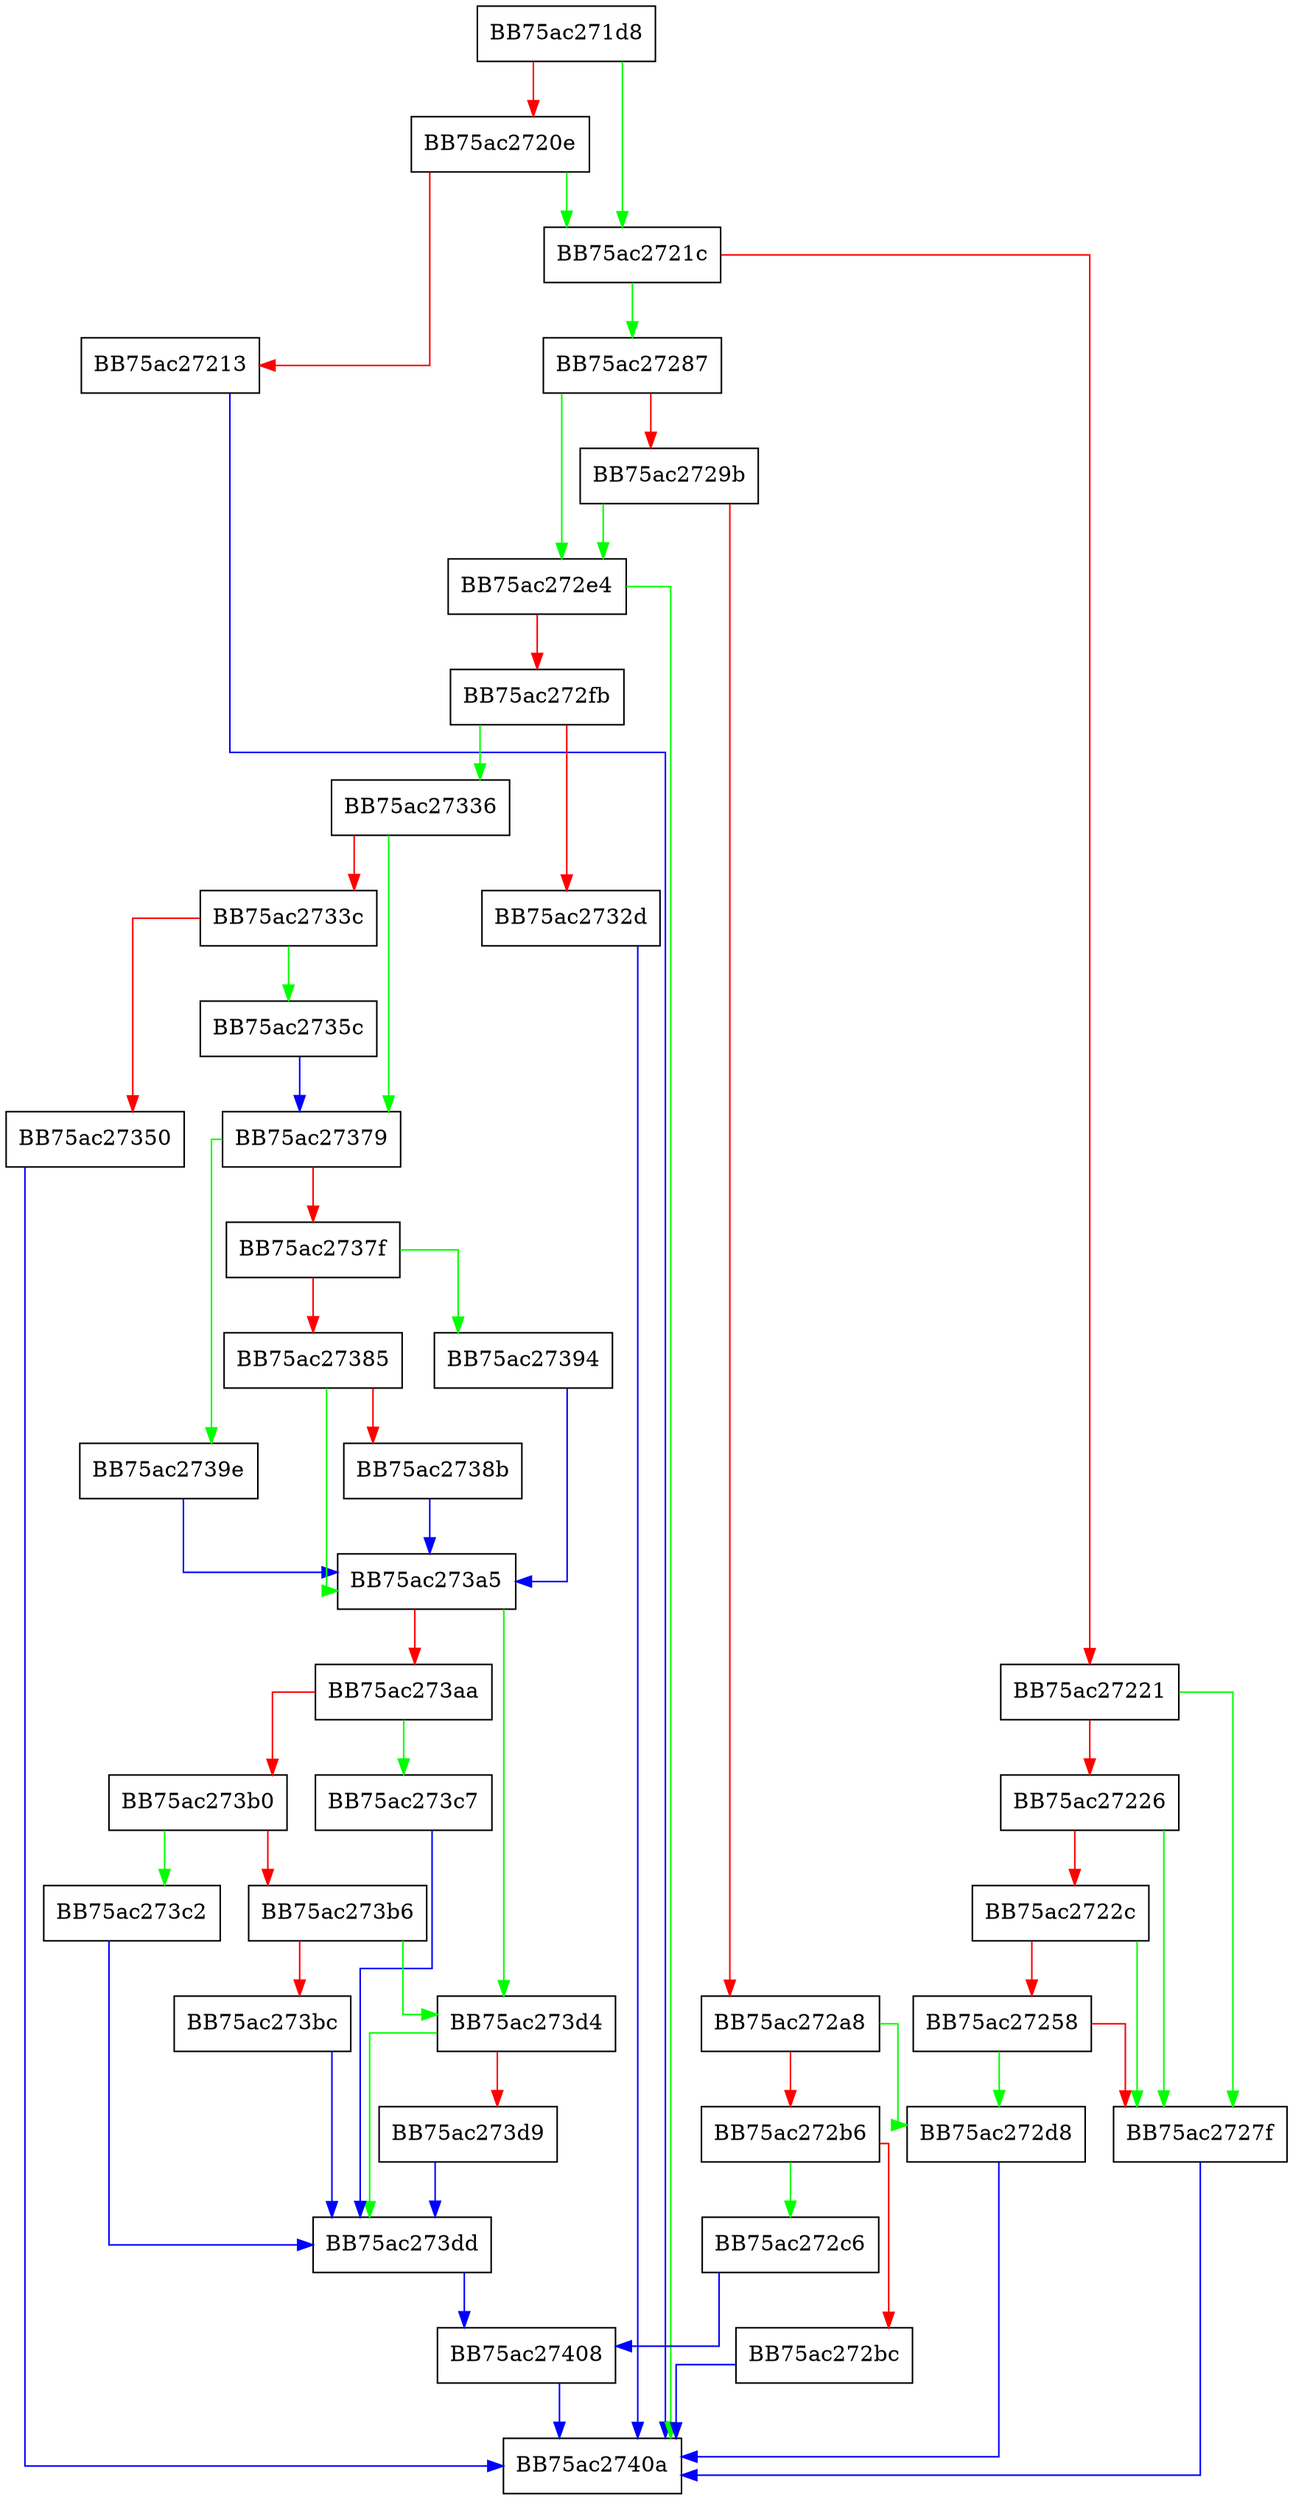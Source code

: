 digraph ZSTD_getFrameHeader_advanced {
  node [shape="box"];
  graph [splines=ortho];
  BB75ac271d8 -> BB75ac2721c [color="green"];
  BB75ac271d8 -> BB75ac2720e [color="red"];
  BB75ac2720e -> BB75ac2721c [color="green"];
  BB75ac2720e -> BB75ac27213 [color="red"];
  BB75ac27213 -> BB75ac2740a [color="blue"];
  BB75ac2721c -> BB75ac27287 [color="green"];
  BB75ac2721c -> BB75ac27221 [color="red"];
  BB75ac27221 -> BB75ac2727f [color="green"];
  BB75ac27221 -> BB75ac27226 [color="red"];
  BB75ac27226 -> BB75ac2727f [color="green"];
  BB75ac27226 -> BB75ac2722c [color="red"];
  BB75ac2722c -> BB75ac2727f [color="green"];
  BB75ac2722c -> BB75ac27258 [color="red"];
  BB75ac27258 -> BB75ac272d8 [color="green"];
  BB75ac27258 -> BB75ac2727f [color="red"];
  BB75ac2727f -> BB75ac2740a [color="blue"];
  BB75ac27287 -> BB75ac272e4 [color="green"];
  BB75ac27287 -> BB75ac2729b [color="red"];
  BB75ac2729b -> BB75ac272e4 [color="green"];
  BB75ac2729b -> BB75ac272a8 [color="red"];
  BB75ac272a8 -> BB75ac272d8 [color="green"];
  BB75ac272a8 -> BB75ac272b6 [color="red"];
  BB75ac272b6 -> BB75ac272c6 [color="green"];
  BB75ac272b6 -> BB75ac272bc [color="red"];
  BB75ac272bc -> BB75ac2740a [color="blue"];
  BB75ac272c6 -> BB75ac27408 [color="blue"];
  BB75ac272d8 -> BB75ac2740a [color="blue"];
  BB75ac272e4 -> BB75ac2740a [color="green"];
  BB75ac272e4 -> BB75ac272fb [color="red"];
  BB75ac272fb -> BB75ac27336 [color="green"];
  BB75ac272fb -> BB75ac2732d [color="red"];
  BB75ac2732d -> BB75ac2740a [color="blue"];
  BB75ac27336 -> BB75ac27379 [color="green"];
  BB75ac27336 -> BB75ac2733c [color="red"];
  BB75ac2733c -> BB75ac2735c [color="green"];
  BB75ac2733c -> BB75ac27350 [color="red"];
  BB75ac27350 -> BB75ac2740a [color="blue"];
  BB75ac2735c -> BB75ac27379 [color="blue"];
  BB75ac27379 -> BB75ac2739e [color="green"];
  BB75ac27379 -> BB75ac2737f [color="red"];
  BB75ac2737f -> BB75ac27394 [color="green"];
  BB75ac2737f -> BB75ac27385 [color="red"];
  BB75ac27385 -> BB75ac273a5 [color="green"];
  BB75ac27385 -> BB75ac2738b [color="red"];
  BB75ac2738b -> BB75ac273a5 [color="blue"];
  BB75ac27394 -> BB75ac273a5 [color="blue"];
  BB75ac2739e -> BB75ac273a5 [color="blue"];
  BB75ac273a5 -> BB75ac273d4 [color="green"];
  BB75ac273a5 -> BB75ac273aa [color="red"];
  BB75ac273aa -> BB75ac273c7 [color="green"];
  BB75ac273aa -> BB75ac273b0 [color="red"];
  BB75ac273b0 -> BB75ac273c2 [color="green"];
  BB75ac273b0 -> BB75ac273b6 [color="red"];
  BB75ac273b6 -> BB75ac273d4 [color="green"];
  BB75ac273b6 -> BB75ac273bc [color="red"];
  BB75ac273bc -> BB75ac273dd [color="blue"];
  BB75ac273c2 -> BB75ac273dd [color="blue"];
  BB75ac273c7 -> BB75ac273dd [color="blue"];
  BB75ac273d4 -> BB75ac273dd [color="green"];
  BB75ac273d4 -> BB75ac273d9 [color="red"];
  BB75ac273d9 -> BB75ac273dd [color="blue"];
  BB75ac273dd -> BB75ac27408 [color="blue"];
  BB75ac27408 -> BB75ac2740a [color="blue"];
}